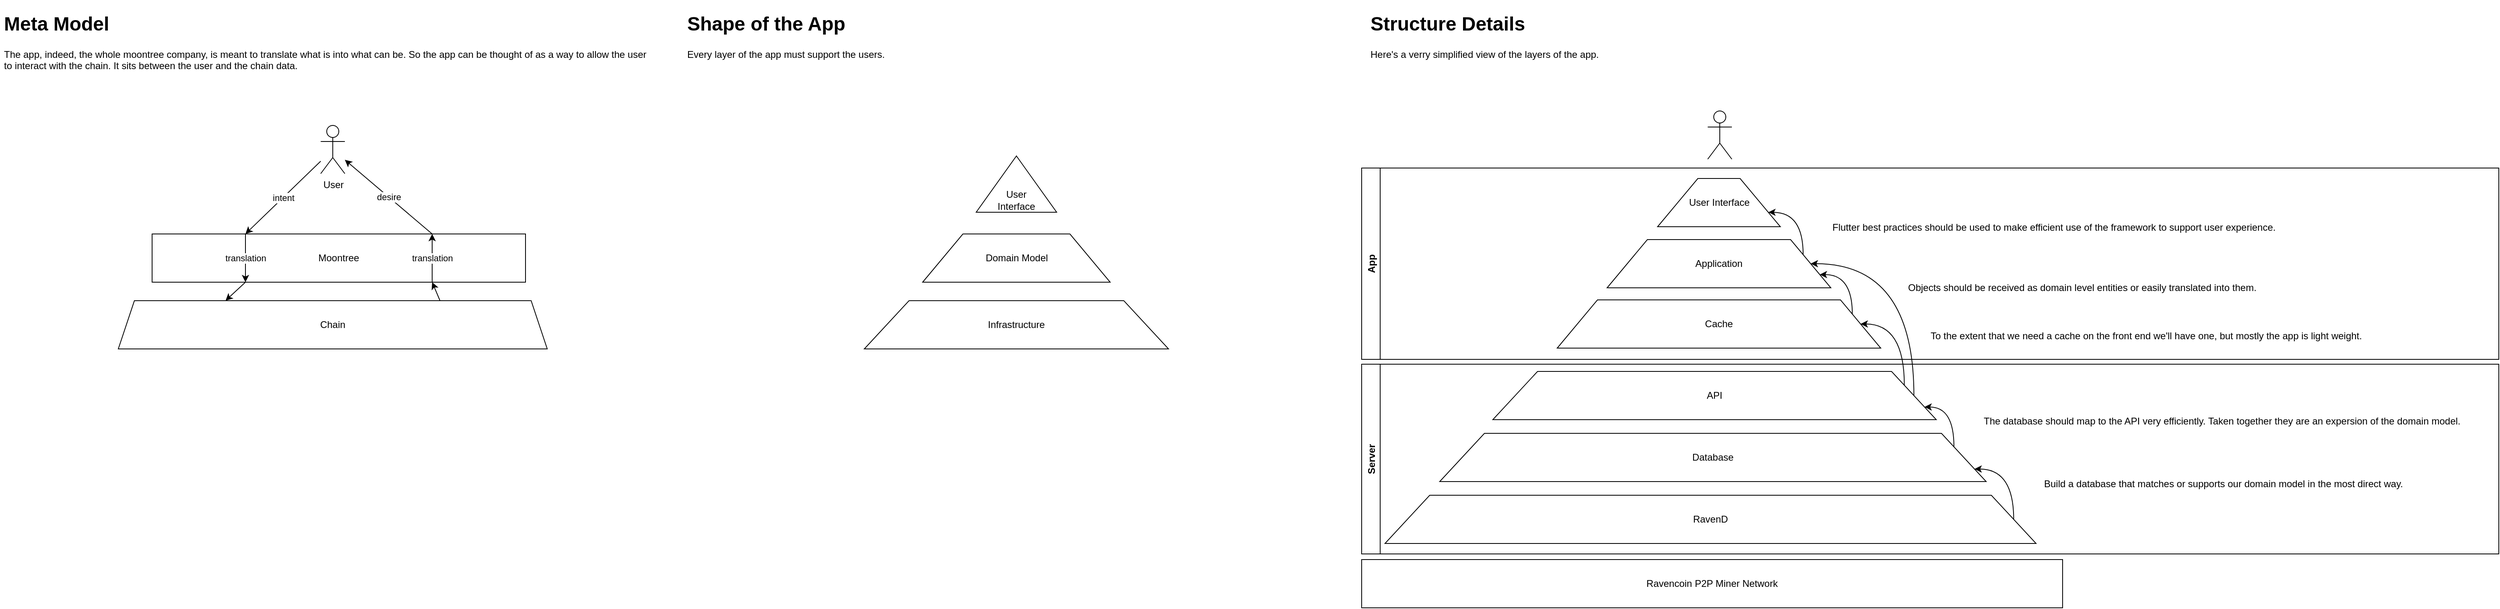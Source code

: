 <mxfile>
    <diagram id="TbN-1KGew4VI_0XE6wF6" name="Page-1">
        <mxGraphModel dx="1374" dy="-2948" grid="1" gridSize="10" guides="1" tooltips="1" connect="1" arrows="1" fold="1" page="1" pageScale="1" pageWidth="850" pageHeight="1100" math="0" shadow="0">
            <root>
                <mxCell id="0"/>
                <mxCell id="1" parent="0"/>
                <mxCell id="2" value="&lt;h1&gt;Structure Details&lt;/h1&gt;&lt;div&gt;Here's a verry simplified view of the layers of the app.&lt;/div&gt;" style="text;html=1;strokeColor=none;fillColor=none;spacing=5;spacingTop=-20;whiteSpace=wrap;overflow=hidden;rounded=0;" vertex="1" parent="1">
                    <mxGeometry x="1708" y="3320" width="813" height="79" as="geometry"/>
                </mxCell>
                <mxCell id="3" value="&lt;h1&gt;Meta Model&lt;/h1&gt;&lt;p&gt;The app, indeed, the whole moontree company, is meant to translate what is into what can be. So the app can be thought of as a way to allow the user to interact with the chain. It sits between the user and the chain data.&lt;/p&gt;" style="text;html=1;strokeColor=none;fillColor=none;spacing=5;spacingTop=-20;whiteSpace=wrap;overflow=hidden;rounded=0;" vertex="1" parent="1">
                    <mxGeometry x="10" y="3320" width="813" height="94" as="geometry"/>
                </mxCell>
                <mxCell id="4" style="edgeStyle=none;html=1;entryX=0.75;entryY=1;entryDx=0;entryDy=0;exitX=0.75;exitY=0;exitDx=0;exitDy=0;" edge="1" parent="1" source="5" target="8">
                    <mxGeometry relative="1" as="geometry"/>
                </mxCell>
                <mxCell id="5" value="Chain" style="shape=trapezoid;perimeter=trapezoidPerimeter;whiteSpace=wrap;html=1;fixedSize=1;" vertex="1" parent="1">
                    <mxGeometry x="157" y="3684" width="533" height="60" as="geometry"/>
                </mxCell>
                <mxCell id="6" style="edgeStyle=none;html=1;entryX=0.25;entryY=0;entryDx=0;entryDy=0;exitX=0.25;exitY=1;exitDx=0;exitDy=0;" edge="1" parent="1" source="8" target="5">
                    <mxGeometry relative="1" as="geometry"/>
                </mxCell>
                <mxCell id="7" value="desire" style="edgeStyle=none;html=1;endArrow=classic;endFill=1;exitX=0.75;exitY=0;exitDx=0;exitDy=0;" edge="1" parent="1" source="8" target="10">
                    <mxGeometry relative="1" as="geometry"/>
                </mxCell>
                <mxCell id="8" value="Moontree" style="rounded=0;whiteSpace=wrap;html=1;" vertex="1" parent="1">
                    <mxGeometry x="199" y="3601" width="464" height="60" as="geometry"/>
                </mxCell>
                <mxCell id="9" value="intent" style="edgeStyle=none;html=1;entryX=0.25;entryY=0;entryDx=0;entryDy=0;endArrow=classic;endFill=1;" edge="1" parent="1" source="10" target="8">
                    <mxGeometry relative="1" as="geometry"/>
                </mxCell>
                <mxCell id="10" value="User" style="shape=umlActor;verticalLabelPosition=bottom;verticalAlign=top;html=1;outlineConnect=0;" vertex="1" parent="1">
                    <mxGeometry x="408.5" y="3466" width="30" height="60" as="geometry"/>
                </mxCell>
                <mxCell id="11" value="translation" style="endArrow=classic;html=1;exitX=0.25;exitY=0;exitDx=0;exitDy=0;entryX=0.25;entryY=1;entryDx=0;entryDy=0;endFill=1;" edge="1" parent="1" source="8" target="8">
                    <mxGeometry width="50" height="50" relative="1" as="geometry">
                        <mxPoint x="640" y="3562" as="sourcePoint"/>
                        <mxPoint x="690" y="3512" as="targetPoint"/>
                    </mxGeometry>
                </mxCell>
                <mxCell id="12" value="translation" style="edgeStyle=none;html=1;exitX=0.75;exitY=1;exitDx=0;exitDy=0;entryX=0.75;entryY=0;entryDx=0;entryDy=0;" edge="1" parent="1" source="8" target="8">
                    <mxGeometry relative="1" as="geometry"/>
                </mxCell>
                <mxCell id="13" value="&lt;h1&gt;Shape of the App&lt;/h1&gt;&lt;p&gt;Every layer of the app must support the users.&lt;/p&gt;" style="text;html=1;strokeColor=none;fillColor=none;spacing=5;spacingTop=-20;whiteSpace=wrap;overflow=hidden;rounded=0;" vertex="1" parent="1">
                    <mxGeometry x="859" y="3320" width="813" height="120" as="geometry"/>
                </mxCell>
                <mxCell id="14" value="" style="verticalLabelPosition=bottom;verticalAlign=top;html=1;shape=mxgraph.basic.acute_triangle;dx=0.5;" vertex="1" parent="1">
                    <mxGeometry x="1223" y="3504" width="100" height="70" as="geometry"/>
                </mxCell>
                <mxCell id="15" value="Domain Model" style="shape=trapezoid;perimeter=trapezoidPerimeter;whiteSpace=wrap;html=1;fixedSize=1;size=50.018;" vertex="1" parent="1">
                    <mxGeometry x="1156.5" y="3601" width="233" height="60" as="geometry"/>
                </mxCell>
                <mxCell id="16" value="Infrastructure" style="shape=trapezoid;perimeter=trapezoidPerimeter;whiteSpace=wrap;html=1;fixedSize=1;size=55.574;" vertex="1" parent="1">
                    <mxGeometry x="1084" y="3684" width="378" height="60" as="geometry"/>
                </mxCell>
                <mxCell id="17" value="User&lt;br&gt;Interface" style="text;html=1;strokeColor=none;fillColor=none;align=center;verticalAlign=middle;whiteSpace=wrap;rounded=0;" vertex="1" parent="1">
                    <mxGeometry x="1243" y="3544" width="60" height="30" as="geometry"/>
                </mxCell>
                <mxCell id="18" style="edgeStyle=orthogonalEdgeStyle;curved=1;html=1;entryX=1;entryY=0.5;entryDx=0;entryDy=0;endArrow=classic;endFill=1;exitX=1;exitY=0.5;exitDx=0;exitDy=0;" edge="1" parent="1" source="20" target="29">
                    <mxGeometry relative="1" as="geometry">
                        <Array as="points">
                            <mxPoint x="2388" y="3638"/>
                        </Array>
                    </mxGeometry>
                </mxCell>
                <mxCell id="19" style="edgeStyle=orthogonalEdgeStyle;curved=1;html=1;entryX=1;entryY=0.5;entryDx=0;entryDy=0;endArrow=classic;endFill=1;exitX=1;exitY=0.25;exitDx=0;exitDy=0;" edge="1" parent="1" source="20" target="32">
                    <mxGeometry relative="1" as="geometry">
                        <Array as="points">
                            <mxPoint x="2376" y="3713"/>
                        </Array>
                    </mxGeometry>
                </mxCell>
                <mxCell id="20" value="API" style="shape=trapezoid;perimeter=trapezoidPerimeter;whiteSpace=wrap;html=1;fixedSize=1;size=55.574;" vertex="1" parent="1">
                    <mxGeometry x="1865" y="3772" width="551" height="60" as="geometry"/>
                </mxCell>
                <mxCell id="21" value="Database" style="shape=trapezoid;perimeter=trapezoidPerimeter;whiteSpace=wrap;html=1;fixedSize=1;size=55.574;" vertex="1" parent="1">
                    <mxGeometry x="1799" y="3849" width="679" height="60" as="geometry"/>
                </mxCell>
                <mxCell id="22" style="edgeStyle=orthogonalEdgeStyle;html=1;entryX=1;entryY=0.75;entryDx=0;entryDy=0;endArrow=classic;endFill=1;exitX=1;exitY=0.5;exitDx=0;exitDy=0;curved=1;" edge="1" parent="1" source="23" target="21">
                    <mxGeometry relative="1" as="geometry">
                        <Array as="points">
                            <mxPoint x="2512" y="3893"/>
                        </Array>
                    </mxGeometry>
                </mxCell>
                <mxCell id="23" value="RavenD" style="shape=trapezoid;perimeter=trapezoidPerimeter;whiteSpace=wrap;html=1;fixedSize=1;size=55.574;" vertex="1" parent="1">
                    <mxGeometry x="1731" y="3926" width="809" height="60" as="geometry"/>
                </mxCell>
                <mxCell id="24" value="Server" style="swimlane;horizontal=0;" vertex="1" parent="1">
                    <mxGeometry x="1702" y="3763" width="1413" height="236" as="geometry"/>
                </mxCell>
                <mxCell id="25" value="Build a database that matches or supports our domain model in the most direct way." style="text;html=1;strokeColor=none;fillColor=none;align=left;verticalAlign=middle;whiteSpace=wrap;rounded=0;" vertex="1" parent="24">
                    <mxGeometry x="846" y="134" width="463" height="30" as="geometry"/>
                </mxCell>
                <mxCell id="26" value="The database should map to the API very efficiently. Taken together they are an expersion of the domain model." style="text;html=1;strokeColor=none;fillColor=none;align=left;verticalAlign=middle;whiteSpace=wrap;rounded=0;" vertex="1" parent="24">
                    <mxGeometry x="771" y="56" width="615" height="30" as="geometry"/>
                </mxCell>
                <mxCell id="27" value="App" style="swimlane;horizontal=0;" vertex="1" parent="1">
                    <mxGeometry x="1702" y="3519" width="1413" height="238" as="geometry"/>
                </mxCell>
                <mxCell id="28" style="edgeStyle=orthogonalEdgeStyle;curved=1;html=1;endArrow=classic;endFill=1;exitX=1;exitY=0.25;exitDx=0;exitDy=0;entryX=1;entryY=0.75;entryDx=0;entryDy=0;" edge="1" parent="27" source="29" target="30">
                    <mxGeometry relative="1" as="geometry">
                        <Array as="points">
                            <mxPoint x="549" y="55"/>
                        </Array>
                    </mxGeometry>
                </mxCell>
                <mxCell id="29" value="Application" style="shape=trapezoid;perimeter=trapezoidPerimeter;whiteSpace=wrap;html=1;fixedSize=1;size=50.018;" vertex="1" parent="27">
                    <mxGeometry x="305" y="89" width="278" height="60" as="geometry"/>
                </mxCell>
                <mxCell id="30" value="User Interface" style="shape=trapezoid;perimeter=trapezoidPerimeter;whiteSpace=wrap;html=1;fixedSize=1;size=50.018;" vertex="1" parent="27">
                    <mxGeometry x="367.75" y="13" width="152.5" height="60" as="geometry"/>
                </mxCell>
                <mxCell id="31" style="edgeStyle=orthogonalEdgeStyle;curved=1;html=1;entryX=1;entryY=0.75;entryDx=0;entryDy=0;endArrow=classic;endFill=1;exitX=1;exitY=0.25;exitDx=0;exitDy=0;" edge="1" parent="27" source="32" target="29">
                    <mxGeometry relative="1" as="geometry">
                        <Array as="points">
                            <mxPoint x="610" y="133"/>
                        </Array>
                    </mxGeometry>
                </mxCell>
                <mxCell id="32" value="Cache" style="shape=trapezoid;perimeter=trapezoidPerimeter;whiteSpace=wrap;html=1;fixedSize=1;size=50.018;" vertex="1" parent="27">
                    <mxGeometry x="243" y="164" width="402" height="60" as="geometry"/>
                </mxCell>
                <mxCell id="33" value="To the extent that we need a cache on the front end we'll have one, but mostly the app is light weight." style="text;html=1;strokeColor=none;fillColor=none;align=left;verticalAlign=middle;whiteSpace=wrap;rounded=0;" vertex="1" parent="27">
                    <mxGeometry x="705" y="194" width="549" height="30" as="geometry"/>
                </mxCell>
                <mxCell id="34" value="Objects should be received as domain level entities or easily translated into them." style="text;html=1;strokeColor=none;fillColor=none;align=left;verticalAlign=middle;whiteSpace=wrap;rounded=0;" vertex="1" parent="27">
                    <mxGeometry x="677" y="134" width="549" height="30" as="geometry"/>
                </mxCell>
                <mxCell id="35" value="Flutter best practices should be used to make efficient use of the framework to support user experience." style="text;html=1;strokeColor=none;fillColor=none;align=left;verticalAlign=middle;whiteSpace=wrap;rounded=0;" vertex="1" parent="27">
                    <mxGeometry x="583" y="59" width="658" height="30" as="geometry"/>
                </mxCell>
                <mxCell id="36" value="" style="shape=umlActor;verticalLabelPosition=bottom;verticalAlign=top;html=1;outlineConnect=0;" vertex="1" parent="1">
                    <mxGeometry x="2132" y="3448" width="30" height="60" as="geometry"/>
                </mxCell>
                <mxCell id="37" style="edgeStyle=orthogonalEdgeStyle;html=1;entryX=1;entryY=0.75;entryDx=0;entryDy=0;endArrow=classic;endFill=1;exitX=1;exitY=0.25;exitDx=0;exitDy=0;curved=1;" edge="1" parent="1" source="21" target="20">
                    <mxGeometry relative="1" as="geometry">
                        <mxPoint x="2522.213" y="3966" as="sourcePoint"/>
                        <mxPoint x="2460.213" y="3889" as="targetPoint"/>
                        <Array as="points">
                            <mxPoint x="2438" y="3816"/>
                        </Array>
                    </mxGeometry>
                </mxCell>
                <mxCell id="38" value="Ravencoin P2P Miner Network" style="rounded=0;whiteSpace=wrap;html=1;" vertex="1" parent="1">
                    <mxGeometry x="1702" y="4006" width="871" height="60" as="geometry"/>
                </mxCell>
            </root>
        </mxGraphModel>
    </diagram>
</mxfile>